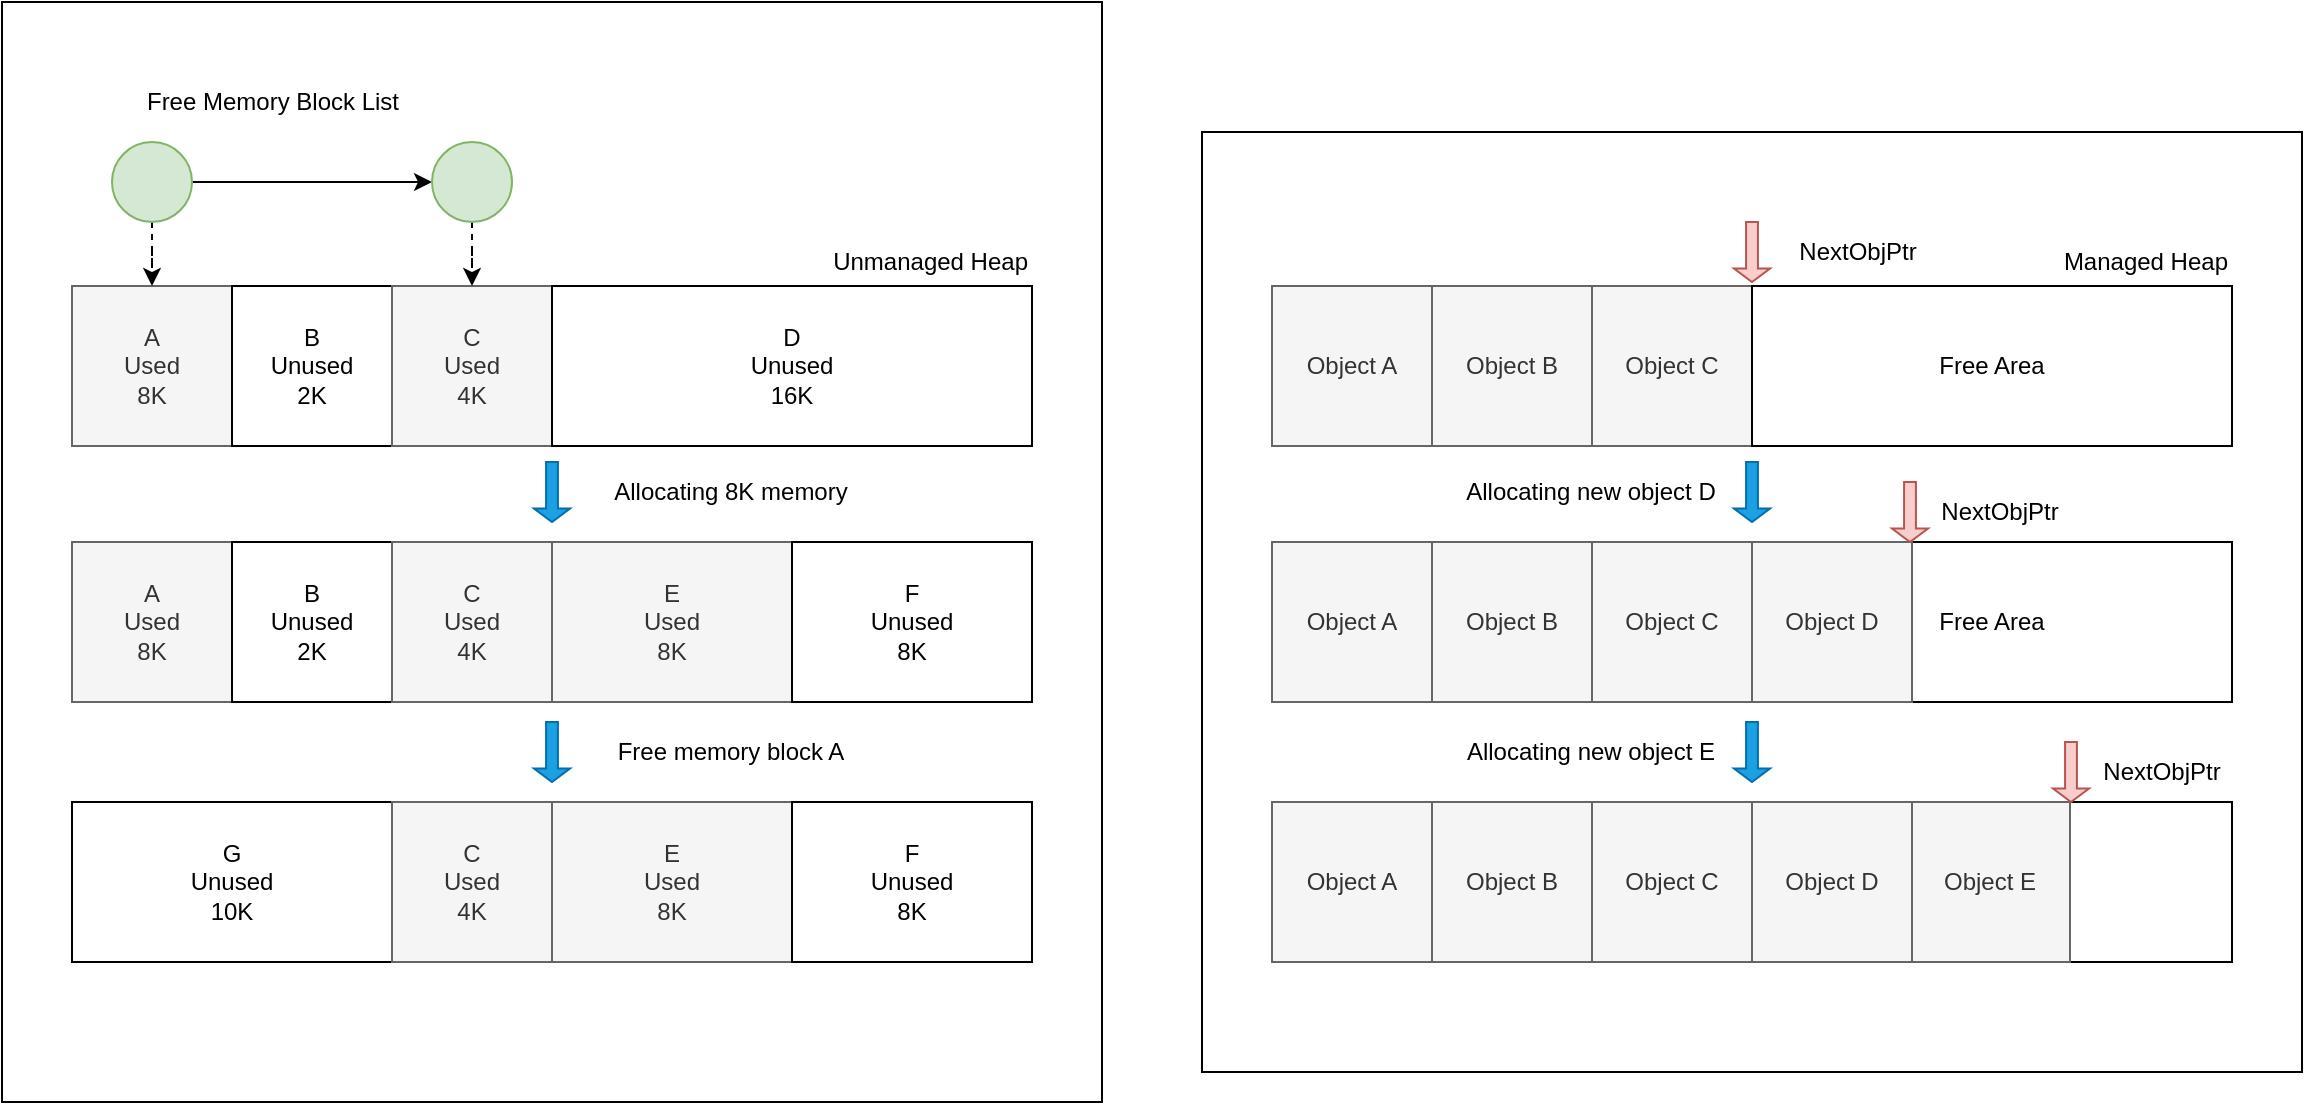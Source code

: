 <mxfile version="13.5.8" type="device"><diagram id="NBGU8hj9FAj3WjARvJ0Y" name="Page-1"><mxGraphModel dx="1073" dy="705" grid="1" gridSize="10" guides="1" tooltips="1" connect="1" arrows="1" fold="1" page="1" pageScale="1" pageWidth="827" pageHeight="1169" math="0" shadow="0"><root><mxCell id="0"/><mxCell id="1" parent="0"/><mxCell id="rOoO5HVvpSfkNA-N8lCp-75" value="" style="whiteSpace=wrap;html=1;" vertex="1" parent="1"><mxGeometry x="605" y="115" width="550" height="470" as="geometry"/></mxCell><mxCell id="rOoO5HVvpSfkNA-N8lCp-29" value="" style="whiteSpace=wrap;html=1;" vertex="1" parent="1"><mxGeometry x="5" y="50" width="550" height="550" as="geometry"/></mxCell><mxCell id="rOoO5HVvpSfkNA-N8lCp-1" value="" style="whiteSpace=wrap;html=1;" vertex="1" parent="1"><mxGeometry x="40" y="192" width="480" height="80" as="geometry"/></mxCell><mxCell id="rOoO5HVvpSfkNA-N8lCp-2" value="A&lt;br&gt;Used&lt;br&gt;8K" style="whiteSpace=wrap;html=1;aspect=fixed;fillColor=#f5f5f5;strokeColor=#666666;fontColor=#333333;" vertex="1" parent="1"><mxGeometry x="40" y="192" width="80" height="80" as="geometry"/></mxCell><mxCell id="rOoO5HVvpSfkNA-N8lCp-3" value="B&lt;br&gt;Unused&lt;br&gt;2K" style="whiteSpace=wrap;html=1;aspect=fixed;" vertex="1" parent="1"><mxGeometry x="120" y="192" width="80" height="80" as="geometry"/></mxCell><mxCell id="rOoO5HVvpSfkNA-N8lCp-4" value="C&lt;br&gt;Used&lt;br&gt;4K" style="whiteSpace=wrap;html=1;aspect=fixed;fillColor=#f5f5f5;strokeColor=#666666;fontColor=#333333;" vertex="1" parent="1"><mxGeometry x="200" y="192" width="80" height="80" as="geometry"/></mxCell><mxCell id="rOoO5HVvpSfkNA-N8lCp-5" value="D&lt;br&gt;Unused&lt;br&gt;16K" style="whiteSpace=wrap;html=1;" vertex="1" parent="1"><mxGeometry x="280" y="192" width="240" height="80" as="geometry"/></mxCell><mxCell id="rOoO5HVvpSfkNA-N8lCp-7" style="edgeStyle=orthogonalEdgeStyle;rounded=0;orthogonalLoop=1;jettySize=auto;html=1;entryX=0.5;entryY=0;entryDx=0;entryDy=0;dashed=1;" edge="1" parent="1" source="rOoO5HVvpSfkNA-N8lCp-6" target="rOoO5HVvpSfkNA-N8lCp-2"><mxGeometry relative="1" as="geometry"/></mxCell><mxCell id="rOoO5HVvpSfkNA-N8lCp-9" value="" style="edgeStyle=orthogonalEdgeStyle;rounded=0;orthogonalLoop=1;jettySize=auto;html=1;" edge="1" parent="1" source="rOoO5HVvpSfkNA-N8lCp-6" target="rOoO5HVvpSfkNA-N8lCp-8"><mxGeometry relative="1" as="geometry"/></mxCell><mxCell id="rOoO5HVvpSfkNA-N8lCp-6" value="" style="ellipse;whiteSpace=wrap;html=1;aspect=fixed;fillColor=#d5e8d4;strokeColor=#82b366;" vertex="1" parent="1"><mxGeometry x="60" y="120" width="40" height="40" as="geometry"/></mxCell><mxCell id="rOoO5HVvpSfkNA-N8lCp-10" value="" style="edgeStyle=orthogonalEdgeStyle;rounded=0;orthogonalLoop=1;jettySize=auto;html=1;dashed=1;" edge="1" parent="1" source="rOoO5HVvpSfkNA-N8lCp-8" target="rOoO5HVvpSfkNA-N8lCp-4"><mxGeometry relative="1" as="geometry"/></mxCell><mxCell id="rOoO5HVvpSfkNA-N8lCp-8" value="" style="ellipse;whiteSpace=wrap;html=1;aspect=fixed;fillColor=#d5e8d4;strokeColor=#82b366;" vertex="1" parent="1"><mxGeometry x="220" y="120" width="40" height="40" as="geometry"/></mxCell><mxCell id="rOoO5HVvpSfkNA-N8lCp-11" value="" style="whiteSpace=wrap;html=1;" vertex="1" parent="1"><mxGeometry x="40" y="320" width="480" height="80" as="geometry"/></mxCell><mxCell id="rOoO5HVvpSfkNA-N8lCp-12" value="A&lt;br&gt;Used&lt;br&gt;8K" style="whiteSpace=wrap;html=1;aspect=fixed;fillColor=#f5f5f5;strokeColor=#666666;fontColor=#333333;" vertex="1" parent="1"><mxGeometry x="40" y="320" width="80" height="80" as="geometry"/></mxCell><mxCell id="rOoO5HVvpSfkNA-N8lCp-13" value="B&lt;br&gt;Unused&lt;br&gt;2K" style="whiteSpace=wrap;html=1;aspect=fixed;" vertex="1" parent="1"><mxGeometry x="120" y="320" width="80" height="80" as="geometry"/></mxCell><mxCell id="rOoO5HVvpSfkNA-N8lCp-14" value="C&lt;br&gt;Used&lt;br&gt;4K" style="whiteSpace=wrap;html=1;aspect=fixed;fillColor=#f5f5f5;strokeColor=#666666;fontColor=#333333;" vertex="1" parent="1"><mxGeometry x="200" y="320" width="80" height="80" as="geometry"/></mxCell><mxCell id="rOoO5HVvpSfkNA-N8lCp-15" value="E&lt;br&gt;Used&lt;br&gt;8K" style="whiteSpace=wrap;html=1;fillColor=#f5f5f5;strokeColor=#666666;fontColor=#333333;" vertex="1" parent="1"><mxGeometry x="280" y="320" width="120" height="80" as="geometry"/></mxCell><mxCell id="rOoO5HVvpSfkNA-N8lCp-16" value="" style="whiteSpace=wrap;html=1;" vertex="1" parent="1"><mxGeometry x="40" y="450" width="480" height="80" as="geometry"/></mxCell><mxCell id="rOoO5HVvpSfkNA-N8lCp-18" value="G&lt;br&gt;Unused&lt;br&gt;10K" style="whiteSpace=wrap;html=1;" vertex="1" parent="1"><mxGeometry x="40" y="450" width="160" height="80" as="geometry"/></mxCell><mxCell id="rOoO5HVvpSfkNA-N8lCp-19" value="C&lt;br&gt;Used&lt;br&gt;4K" style="whiteSpace=wrap;html=1;aspect=fixed;fillColor=#f5f5f5;strokeColor=#666666;fontColor=#333333;" vertex="1" parent="1"><mxGeometry x="200" y="450" width="80" height="80" as="geometry"/></mxCell><mxCell id="rOoO5HVvpSfkNA-N8lCp-21" value="" style="shape=singleArrow;direction=south;whiteSpace=wrap;html=1;arrowWidth=0.329;arrowSize=0.224;fillColor=#1ba1e2;strokeColor=#006EAF;fontColor=#ffffff;" vertex="1" parent="1"><mxGeometry x="271" y="280" width="18" height="30" as="geometry"/></mxCell><mxCell id="rOoO5HVvpSfkNA-N8lCp-22" value="Allocating 8K memory" style="text;html=1;strokeColor=none;fillColor=none;align=center;verticalAlign=middle;whiteSpace=wrap;rounded=0;" vertex="1" parent="1"><mxGeometry x="289" y="285" width="161" height="20" as="geometry"/></mxCell><mxCell id="rOoO5HVvpSfkNA-N8lCp-23" value="F&lt;br&gt;Unused&lt;br&gt;8K" style="whiteSpace=wrap;html=1;" vertex="1" parent="1"><mxGeometry x="400" y="320" width="120" height="80" as="geometry"/></mxCell><mxCell id="rOoO5HVvpSfkNA-N8lCp-24" value="E&lt;br&gt;Used&lt;br&gt;8K" style="whiteSpace=wrap;html=1;fillColor=#f5f5f5;strokeColor=#666666;fontColor=#333333;" vertex="1" parent="1"><mxGeometry x="280" y="450" width="120" height="80" as="geometry"/></mxCell><mxCell id="rOoO5HVvpSfkNA-N8lCp-25" value="F&lt;br&gt;Unused&lt;br&gt;8K" style="whiteSpace=wrap;html=1;" vertex="1" parent="1"><mxGeometry x="400" y="450" width="120" height="80" as="geometry"/></mxCell><mxCell id="rOoO5HVvpSfkNA-N8lCp-26" value="" style="shape=singleArrow;direction=south;whiteSpace=wrap;html=1;arrowWidth=0.329;arrowSize=0.224;fillColor=#1ba1e2;strokeColor=#006EAF;fontColor=#ffffff;" vertex="1" parent="1"><mxGeometry x="271" y="410" width="18" height="30" as="geometry"/></mxCell><mxCell id="rOoO5HVvpSfkNA-N8lCp-27" value="Free memory block A" style="text;html=1;strokeColor=none;fillColor=none;align=center;verticalAlign=middle;whiteSpace=wrap;rounded=0;" vertex="1" parent="1"><mxGeometry x="289" y="415" width="161" height="20" as="geometry"/></mxCell><mxCell id="rOoO5HVvpSfkNA-N8lCp-28" value="Free Memory Block List" style="text;html=1;strokeColor=none;fillColor=none;align=center;verticalAlign=middle;whiteSpace=wrap;rounded=0;" vertex="1" parent="1"><mxGeometry x="60" y="90" width="161" height="20" as="geometry"/></mxCell><mxCell id="rOoO5HVvpSfkNA-N8lCp-30" value="Unmanaged Heap" style="text;html=1;strokeColor=none;fillColor=none;align=right;verticalAlign=middle;whiteSpace=wrap;rounded=0;" vertex="1" parent="1"><mxGeometry x="359" y="170" width="161" height="20" as="geometry"/></mxCell><mxCell id="rOoO5HVvpSfkNA-N8lCp-35" value="" style="whiteSpace=wrap;html=1;" vertex="1" parent="1"><mxGeometry x="640" y="192" width="480" height="80" as="geometry"/></mxCell><mxCell id="rOoO5HVvpSfkNA-N8lCp-36" value="Object A" style="whiteSpace=wrap;html=1;aspect=fixed;fillColor=#f5f5f5;strokeColor=#666666;fontColor=#333333;" vertex="1" parent="1"><mxGeometry x="640" y="192" width="80" height="80" as="geometry"/></mxCell><mxCell id="rOoO5HVvpSfkNA-N8lCp-37" value="Object B" style="whiteSpace=wrap;html=1;aspect=fixed;fillColor=#f5f5f5;strokeColor=#666666;fontColor=#333333;" vertex="1" parent="1"><mxGeometry x="720" y="192" width="80" height="80" as="geometry"/></mxCell><mxCell id="rOoO5HVvpSfkNA-N8lCp-38" value="Object C" style="whiteSpace=wrap;html=1;aspect=fixed;fillColor=#f5f5f5;strokeColor=#666666;fontColor=#333333;" vertex="1" parent="1"><mxGeometry x="800" y="192" width="80" height="80" as="geometry"/></mxCell><mxCell id="rOoO5HVvpSfkNA-N8lCp-39" value="Free Area" style="whiteSpace=wrap;html=1;" vertex="1" parent="1"><mxGeometry x="880" y="192" width="240" height="80" as="geometry"/></mxCell><mxCell id="rOoO5HVvpSfkNA-N8lCp-40" value="" style="whiteSpace=wrap;html=1;" vertex="1" parent="1"><mxGeometry x="640" y="320" width="480" height="80" as="geometry"/></mxCell><mxCell id="rOoO5HVvpSfkNA-N8lCp-41" value="" style="whiteSpace=wrap;html=1;" vertex="1" parent="1"><mxGeometry x="640" y="450" width="480" height="80" as="geometry"/></mxCell><mxCell id="rOoO5HVvpSfkNA-N8lCp-44" value="" style="shape=singleArrow;direction=south;whiteSpace=wrap;html=1;arrowWidth=0.329;arrowSize=0.224;fillColor=#1ba1e2;strokeColor=#006EAF;fontColor=#ffffff;" vertex="1" parent="1"><mxGeometry x="871" y="280" width="18" height="30" as="geometry"/></mxCell><mxCell id="rOoO5HVvpSfkNA-N8lCp-45" value="Allocating new object D" style="text;html=1;strokeColor=none;fillColor=none;align=center;verticalAlign=middle;whiteSpace=wrap;rounded=0;" vertex="1" parent="1"><mxGeometry x="719" y="285" width="161" height="20" as="geometry"/></mxCell><mxCell id="rOoO5HVvpSfkNA-N8lCp-48" value="" style="shape=singleArrow;direction=south;whiteSpace=wrap;html=1;arrowWidth=0.329;arrowSize=0.224;fillColor=#1ba1e2;strokeColor=#006EAF;fontColor=#ffffff;" vertex="1" parent="1"><mxGeometry x="871" y="410" width="18" height="30" as="geometry"/></mxCell><mxCell id="rOoO5HVvpSfkNA-N8lCp-49" value="Allocating new object E" style="text;html=1;strokeColor=none;fillColor=none;align=center;verticalAlign=middle;whiteSpace=wrap;rounded=0;" vertex="1" parent="1"><mxGeometry x="719" y="415" width="161" height="20" as="geometry"/></mxCell><mxCell id="rOoO5HVvpSfkNA-N8lCp-50" value="Managed Heap" style="text;html=1;strokeColor=none;fillColor=none;align=right;verticalAlign=middle;whiteSpace=wrap;rounded=0;" vertex="1" parent="1"><mxGeometry x="959" y="170" width="161" height="20" as="geometry"/></mxCell><mxCell id="rOoO5HVvpSfkNA-N8lCp-51" value="Free Area" style="whiteSpace=wrap;html=1;" vertex="1" parent="1"><mxGeometry x="880" y="320" width="240" height="80" as="geometry"/></mxCell><mxCell id="rOoO5HVvpSfkNA-N8lCp-52" value="Object A" style="whiteSpace=wrap;html=1;aspect=fixed;fillColor=#f5f5f5;strokeColor=#666666;fontColor=#333333;" vertex="1" parent="1"><mxGeometry x="640" y="320" width="80" height="80" as="geometry"/></mxCell><mxCell id="rOoO5HVvpSfkNA-N8lCp-53" value="Object B" style="whiteSpace=wrap;html=1;aspect=fixed;fillColor=#f5f5f5;strokeColor=#666666;fontColor=#333333;" vertex="1" parent="1"><mxGeometry x="720" y="320" width="80" height="80" as="geometry"/></mxCell><mxCell id="rOoO5HVvpSfkNA-N8lCp-54" value="Object C" style="whiteSpace=wrap;html=1;aspect=fixed;fillColor=#f5f5f5;strokeColor=#666666;fontColor=#333333;" vertex="1" parent="1"><mxGeometry x="800" y="320" width="80" height="80" as="geometry"/></mxCell><mxCell id="rOoO5HVvpSfkNA-N8lCp-55" value="Object A" style="whiteSpace=wrap;html=1;aspect=fixed;fillColor=#f5f5f5;strokeColor=#666666;fontColor=#333333;" vertex="1" parent="1"><mxGeometry x="640" y="320" width="80" height="80" as="geometry"/></mxCell><mxCell id="rOoO5HVvpSfkNA-N8lCp-56" value="Object B" style="whiteSpace=wrap;html=1;aspect=fixed;fillColor=#f5f5f5;strokeColor=#666666;fontColor=#333333;" vertex="1" parent="1"><mxGeometry x="720" y="320" width="80" height="80" as="geometry"/></mxCell><mxCell id="rOoO5HVvpSfkNA-N8lCp-62" value="Free Area" style="whiteSpace=wrap;html=1;" vertex="1" parent="1"><mxGeometry x="880" y="450" width="240" height="80" as="geometry"/></mxCell><mxCell id="rOoO5HVvpSfkNA-N8lCp-63" value="Object C" style="whiteSpace=wrap;html=1;aspect=fixed;fillColor=#f5f5f5;strokeColor=#666666;fontColor=#333333;" vertex="1" parent="1"><mxGeometry x="800" y="450" width="80" height="80" as="geometry"/></mxCell><mxCell id="rOoO5HVvpSfkNA-N8lCp-64" value="Object A" style="whiteSpace=wrap;html=1;aspect=fixed;fillColor=#f5f5f5;strokeColor=#666666;fontColor=#333333;" vertex="1" parent="1"><mxGeometry x="640" y="450" width="80" height="80" as="geometry"/></mxCell><mxCell id="rOoO5HVvpSfkNA-N8lCp-65" value="Object B" style="whiteSpace=wrap;html=1;aspect=fixed;fillColor=#f5f5f5;strokeColor=#666666;fontColor=#333333;" vertex="1" parent="1"><mxGeometry x="720" y="450" width="80" height="80" as="geometry"/></mxCell><mxCell id="rOoO5HVvpSfkNA-N8lCp-66" value="Object D" style="whiteSpace=wrap;html=1;aspect=fixed;fillColor=#f5f5f5;strokeColor=#666666;fontColor=#333333;" vertex="1" parent="1"><mxGeometry x="880" y="320" width="80" height="80" as="geometry"/></mxCell><mxCell id="rOoO5HVvpSfkNA-N8lCp-67" value="Object E" style="whiteSpace=wrap;html=1;aspect=fixed;fillColor=#f5f5f5;strokeColor=#666666;fontColor=#333333;" vertex="1" parent="1"><mxGeometry x="959" y="450" width="80" height="80" as="geometry"/></mxCell><mxCell id="rOoO5HVvpSfkNA-N8lCp-68" value="Object D" style="whiteSpace=wrap;html=1;aspect=fixed;fillColor=#f5f5f5;strokeColor=#666666;fontColor=#333333;" vertex="1" parent="1"><mxGeometry x="880" y="450" width="80" height="80" as="geometry"/></mxCell><mxCell id="rOoO5HVvpSfkNA-N8lCp-69" value="" style="shape=singleArrow;direction=south;whiteSpace=wrap;html=1;arrowWidth=0.329;arrowSize=0.224;fillColor=#f8cecc;strokeColor=#b85450;" vertex="1" parent="1"><mxGeometry x="871" y="160" width="18" height="30" as="geometry"/></mxCell><mxCell id="rOoO5HVvpSfkNA-N8lCp-70" value="" style="shape=singleArrow;direction=south;whiteSpace=wrap;html=1;arrowWidth=0.329;arrowSize=0.224;fillColor=#f8cecc;strokeColor=#b85450;" vertex="1" parent="1"><mxGeometry x="950" y="290" width="18" height="30" as="geometry"/></mxCell><mxCell id="rOoO5HVvpSfkNA-N8lCp-71" value="" style="shape=singleArrow;direction=south;whiteSpace=wrap;html=1;arrowWidth=0.329;arrowSize=0.224;fillColor=#f8cecc;strokeColor=#b85450;" vertex="1" parent="1"><mxGeometry x="1030.5" y="420" width="18" height="30" as="geometry"/></mxCell><mxCell id="rOoO5HVvpSfkNA-N8lCp-72" value="NextObjPtr" style="text;html=1;strokeColor=none;fillColor=none;align=center;verticalAlign=middle;whiteSpace=wrap;rounded=0;" vertex="1" parent="1"><mxGeometry x="898" y="165" width="70" height="20" as="geometry"/></mxCell><mxCell id="rOoO5HVvpSfkNA-N8lCp-73" value="NextObjPtr" style="text;html=1;strokeColor=none;fillColor=none;align=center;verticalAlign=middle;whiteSpace=wrap;rounded=0;" vertex="1" parent="1"><mxGeometry x="969" y="295" width="70" height="20" as="geometry"/></mxCell><mxCell id="rOoO5HVvpSfkNA-N8lCp-74" value="NextObjPtr" style="text;html=1;strokeColor=none;fillColor=none;align=center;verticalAlign=middle;whiteSpace=wrap;rounded=0;" vertex="1" parent="1"><mxGeometry x="1050" y="425" width="70" height="20" as="geometry"/></mxCell></root></mxGraphModel></diagram></mxfile>